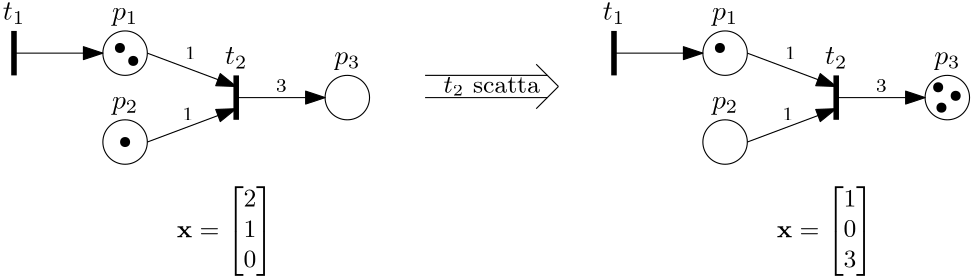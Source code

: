 <?xml version="1.0"?>
<!DOCTYPE ipe SYSTEM "ipe.dtd">
<ipe version="70218" creator="Ipe 7.2.28">
<info created="D:20241209173805" modified="D:20241209174406"/>
<preamble>\usepackage{amssymb}
\usepackage{amsmath}</preamble>
<ipestyle name="basic">
<symbol name="arrow/arc(spx)">
<path stroke="sym-stroke" fill="sym-stroke" pen="sym-pen">
0 0 m
-1 0.333 l
-1 -0.333 l
h
</path>
</symbol>
<symbol name="arrow/farc(spx)">
<path stroke="sym-stroke" fill="white" pen="sym-pen">
0 0 m
-1 0.333 l
-1 -0.333 l
h
</path>
</symbol>
<symbol name="arrow/ptarc(spx)">
<path stroke="sym-stroke" fill="sym-stroke" pen="sym-pen">
0 0 m
-1 0.333 l
-0.8 0 l
-1 -0.333 l
h
</path>
</symbol>
<symbol name="arrow/fptarc(spx)">
<path stroke="sym-stroke" fill="white" pen="sym-pen">
0 0 m
-1 0.333 l
-0.8 0 l
-1 -0.333 l
h
</path>
</symbol>
<symbol name="mark/circle(sx)" transformations="translations">
<path fill="sym-stroke">
0.6 0 0 0.6 0 0 e
0.4 0 0 0.4 0 0 e
</path>
</symbol>
<symbol name="mark/disk(sx)" transformations="translations">
<path fill="sym-stroke">
0.6 0 0 0.6 0 0 e
</path>
</symbol>
<symbol name="mark/fdisk(sfx)" transformations="translations">
<group>
<path fill="sym-fill">
0.5 0 0 0.5 0 0 e
</path>
<path fill="sym-stroke" fillrule="eofill">
0.6 0 0 0.6 0 0 e
0.4 0 0 0.4 0 0 e
</path>
</group>
</symbol>
<symbol name="mark/box(sx)" transformations="translations">
<path fill="sym-stroke" fillrule="eofill">
-0.6 -0.6 m
0.6 -0.6 l
0.6 0.6 l
-0.6 0.6 l
h
-0.4 -0.4 m
0.4 -0.4 l
0.4 0.4 l
-0.4 0.4 l
h
</path>
</symbol>
<symbol name="mark/square(sx)" transformations="translations">
<path fill="sym-stroke">
-0.6 -0.6 m
0.6 -0.6 l
0.6 0.6 l
-0.6 0.6 l
h
</path>
</symbol>
<symbol name="mark/fsquare(sfx)" transformations="translations">
<group>
<path fill="sym-fill">
-0.5 -0.5 m
0.5 -0.5 l
0.5 0.5 l
-0.5 0.5 l
h
</path>
<path fill="sym-stroke" fillrule="eofill">
-0.6 -0.6 m
0.6 -0.6 l
0.6 0.6 l
-0.6 0.6 l
h
-0.4 -0.4 m
0.4 -0.4 l
0.4 0.4 l
-0.4 0.4 l
h
</path>
</group>
</symbol>
<symbol name="mark/cross(sx)" transformations="translations">
<group>
<path fill="sym-stroke">
-0.43 -0.57 m
0.57 0.43 l
0.43 0.57 l
-0.57 -0.43 l
h
</path>
<path fill="sym-stroke">
-0.43 0.57 m
0.57 -0.43 l
0.43 -0.57 l
-0.57 0.43 l
h
</path>
</group>
</symbol>
<symbol name="arrow/fnormal(spx)">
<path stroke="sym-stroke" fill="white" pen="sym-pen">
0 0 m
-1 0.333 l
-1 -0.333 l
h
</path>
</symbol>
<symbol name="arrow/pointed(spx)">
<path stroke="sym-stroke" fill="sym-stroke" pen="sym-pen">
0 0 m
-1 0.333 l
-0.8 0 l
-1 -0.333 l
h
</path>
</symbol>
<symbol name="arrow/fpointed(spx)">
<path stroke="sym-stroke" fill="white" pen="sym-pen">
0 0 m
-1 0.333 l
-0.8 0 l
-1 -0.333 l
h
</path>
</symbol>
<symbol name="arrow/linear(spx)">
<path stroke="sym-stroke" pen="sym-pen">
-1 0.333 m
0 0 l
-1 -0.333 l
</path>
</symbol>
<symbol name="arrow/fdouble(spx)">
<path stroke="sym-stroke" fill="white" pen="sym-pen">
0 0 m
-1 0.333 l
-1 -0.333 l
h
-1 0 m
-2 0.333 l
-2 -0.333 l
h
</path>
</symbol>
<symbol name="arrow/double(spx)">
<path stroke="sym-stroke" fill="sym-stroke" pen="sym-pen">
0 0 m
-1 0.333 l
-1 -0.333 l
h
-1 0 m
-2 0.333 l
-2 -0.333 l
h
</path>
</symbol>
<symbol name="arrow/mid-normal(spx)">
<path stroke="sym-stroke" fill="sym-stroke" pen="sym-pen">
0.5 0 m
-0.5 0.333 l
-0.5 -0.333 l
h
</path>
</symbol>
<symbol name="arrow/mid-fnormal(spx)">
<path stroke="sym-stroke" fill="white" pen="sym-pen">
0.5 0 m
-0.5 0.333 l
-0.5 -0.333 l
h
</path>
</symbol>
<symbol name="arrow/mid-pointed(spx)">
<path stroke="sym-stroke" fill="sym-stroke" pen="sym-pen">
0.5 0 m
-0.5 0.333 l
-0.3 0 l
-0.5 -0.333 l
h
</path>
</symbol>
<symbol name="arrow/mid-fpointed(spx)">
<path stroke="sym-stroke" fill="white" pen="sym-pen">
0.5 0 m
-0.5 0.333 l
-0.3 0 l
-0.5 -0.333 l
h
</path>
</symbol>
<symbol name="arrow/mid-double(spx)">
<path stroke="sym-stroke" fill="sym-stroke" pen="sym-pen">
1 0 m
0 0.333 l
0 -0.333 l
h
0 0 m
-1 0.333 l
-1 -0.333 l
h
</path>
</symbol>
<symbol name="arrow/mid-fdouble(spx)">
<path stroke="sym-stroke" fill="white" pen="sym-pen">
1 0 m
0 0.333 l
0 -0.333 l
h
0 0 m
-1 0.333 l
-1 -0.333 l
h
</path>
</symbol>
<anglesize name="22.5 deg" value="22.5"/>
<anglesize name="30 deg" value="30"/>
<anglesize name="45 deg" value="45"/>
<anglesize name="60 deg" value="60"/>
<anglesize name="90 deg" value="90"/>
<arrowsize name="large" value="10"/>
<arrowsize name="small" value="5"/>
<arrowsize name="tiny" value="3"/>
<color name="blue" value="0 0 1"/>
<color name="brown" value="0.647 0.165 0.165"/>
<color name="darkblue" value="0 0 0.545"/>
<color name="darkcyan" value="0 0.545 0.545"/>
<color name="darkgray" value="0.663"/>
<color name="darkgreen" value="0 0.392 0"/>
<color name="darkmagenta" value="0.545 0 0.545"/>
<color name="darkorange" value="1 0.549 0"/>
<color name="darkred" value="0.545 0 0"/>
<color name="gold" value="1 0.843 0"/>
<color name="gray" value="0.745"/>
<color name="green" value="0 1 0"/>
<color name="lightblue" value="0.678 0.847 0.902"/>
<color name="lightcyan" value="0.878 1 1"/>
<color name="lightgray" value="0.827"/>
<color name="lightgreen" value="0.565 0.933 0.565"/>
<color name="lightyellow" value="1 1 0.878"/>
<color name="navy" value="0 0 0.502"/>
<color name="orange" value="1 0.647 0"/>
<color name="pink" value="1 0.753 0.796"/>
<color name="purple" value="0.627 0.125 0.941"/>
<color name="red" value="1 0 0"/>
<color name="seagreen" value="0.18 0.545 0.341"/>
<color name="turquoise" value="0.251 0.878 0.816"/>
<color name="violet" value="0.933 0.51 0.933"/>
<color name="yellow" value="1 1 0"/>
<dashstyle name="dash dot dotted" value="[4 2 1 2 1 2] 0"/>
<dashstyle name="dash dotted" value="[4 2 1 2] 0"/>
<dashstyle name="dashed" value="[4] 0"/>
<dashstyle name="dotted" value="[1 3] 0"/>
<gridsize name="10 pts (~3.5 mm)" value="10"/>
<gridsize name="14 pts (~5 mm)" value="14"/>
<gridsize name="16 pts (~6 mm)" value="16"/>
<gridsize name="20 pts (~7 mm)" value="20"/>
<gridsize name="28 pts (~10 mm)" value="28"/>
<gridsize name="32 pts (~12 mm)" value="32"/>
<gridsize name="4 pts" value="4"/>
<gridsize name="56 pts (~20 mm)" value="56"/>
<gridsize name="8 pts (~3 mm)" value="8"/>
<opacity name="10%" value="0.1"/>
<opacity name="30%" value="0.3"/>
<opacity name="50%" value="0.5"/>
<opacity name="75%" value="0.75"/>
<pen name="fat" value="1.2"/>
<pen name="heavier" value="0.8"/>
<pen name="ultrafat" value="2"/>
<symbolsize name="large" value="5"/>
<symbolsize name="small" value="2"/>
<symbolsize name="tiny" value="1.1"/>
<textsize name="Huge" value="\Huge"/>
<textsize name="LARGE" value="\LARGE"/>
<textsize name="Large" value="\Large"/>
<textsize name="footnote" value="\footnotesize"/>
<textsize name="huge" value="\huge"/>
<textsize name="large" value="\large"/>
<textsize name="script" value="\scriptsize"/>
<textsize name="small" value="\small"/>
<textsize name="tiny" value="\tiny"/>
<textstyle name="center" begin="\begin{center}" end="\end{center}"/>
<textstyle name="item" begin="\begin{itemize}\item{}" end="\end{itemize}"/>
<textstyle name="itemize" begin="\begin{itemize}" end="\end{itemize}"/>
<tiling name="falling" angle="-60" step="4" width="1"/>
<tiling name="rising" angle="30" step="4" width="1"/>
</ipestyle>
<page>
<layer name="alpha"/>
<view layers="alpha" active="alpha"/>
<path layer="alpha" stroke="black" pen="ultrafat">
176 784 m
176 768 l
</path>
<path stroke="black">
8 0 0 8 216 776 e
</path>
<text transformations="translations" pos="176 788" stroke="black" type="label" width="8.067" height="6.132" depth="1.49" halign="center" valign="baseline" style="math">t_1</text>
<text matrix="1 0 0 1 40 0" transformations="translations" pos="176 788" stroke="black" type="label" width="9.482" height="4.297" depth="1.93" halign="center" valign="baseline" style="math">p_1</text>
<path stroke="black" arrow="normal/normal">
176 776 m
208 776 l
</path>
<path matrix="1 0 0 1 0 -32" stroke="black">
8 0 0 8 216 776 e
</path>
<text matrix="1 0 0 1 40 -32" transformations="translations" pos="176 788" stroke="black" type="label" width="9.482" height="4.297" depth="1.93" halign="center" valign="baseline" style="math">p_2</text>
<path matrix="1 0 0 1 80 -16" stroke="black" pen="ultrafat">
176 784 m
176 768 l
</path>
<path matrix="1 0 0 1 80 -16" stroke="black">
8 0 0 8 216 776 e
</path>
<text matrix="1 0 0 1 120 -16" transformations="translations" pos="176 788" stroke="black" type="label" width="9.482" height="4.297" depth="1.93" halign="center" valign="baseline" style="math">p_3</text>
<path stroke="black" arrow="normal/normal">
256 760 m
288 760 l
</path>
<path stroke="black" arrow="normal/normal">
224 776 m
256 764 l
</path>
<path stroke="black" arrow="normal/normal">
224 744 m
256 756 l
</path>
<text matrix="1 0 0 1 80 -16" transformations="translations" pos="176 788" stroke="black" type="label" width="8.067" height="6.132" depth="1.49" halign="center" valign="baseline" style="math">t_2</text>
<use matrix="1 0 0 1 2.92843 -2.79532" name="mark/disk(sx)" pos="216 776" size="normal" stroke="black"/>
<use name="mark/disk(sx)" pos="216 744" size="normal" stroke="black"/>
<use matrix="1 0 0 1 -1.8636 1.86404" name="mark/disk(sx)" pos="216 776" size="normal" stroke="black"/>
<text matrix="1 0 0 1 -2.53579 -2.26956" transformations="translations" pos="240 776" stroke="black" type="label" width="3.971" height="4.494" depth="0" valign="baseline" size="script">1</text>
<text matrix="1 0 0 1 -3.46736 -24.2326" transformations="translations" pos="240 776" stroke="black" type="label" width="3.971" height="4.494" depth="0" valign="baseline" size="script">1</text>
<text matrix="1 0 0 1 30.2096 -13.9831" transformations="translations" pos="240 776" stroke="black" type="label" width="3.971" height="4.494" depth="0" valign="baseline" size="script">3</text>
<path matrix="1 0 0 1 216 0" stroke="black" pen="ultrafat">
176 784 m
176 768 l
</path>
<path matrix="1 0 0 1 216 0" stroke="black">
8 0 0 8 216 776 e
</path>
<text matrix="1 0 0 1 216 0" transformations="translations" pos="176 788" stroke="black" type="label" width="8.067" height="6.132" depth="1.49" halign="center" valign="baseline" style="math">t_1</text>
<text matrix="1 0 0 1 256 0" transformations="translations" pos="176 788" stroke="black" type="label" width="9.482" height="4.297" depth="1.93" halign="center" valign="baseline" style="math">p_1</text>
<path matrix="1 0 0 1 216 0" stroke="black" arrow="normal/normal">
176 776 m
208 776 l
</path>
<path matrix="1 0 0 1 216 -32" stroke="black">
8 0 0 8 216 776 e
</path>
<text matrix="1 0 0 1 256 -32" transformations="translations" pos="176 788" stroke="black" type="label" width="9.482" height="4.297" depth="1.93" halign="center" valign="baseline" style="math">p_2</text>
<path matrix="1 0 0 1 296 -16" stroke="black" pen="ultrafat">
176 784 m
176 768 l
</path>
<path matrix="1 0 0 1 296 -16" stroke="black">
8 0 0 8 216 776 e
</path>
<text matrix="1 0 0 1 336 -16" transformations="translations" pos="176 788" stroke="black" type="label" width="9.482" height="4.297" depth="1.93" halign="center" valign="baseline" style="math">p_3</text>
<path matrix="1 0 0 1 216 0" stroke="black" arrow="normal/normal">
256 760 m
288 760 l
</path>
<path matrix="1 0 0 1 216 0" stroke="black" arrow="normal/normal">
224 776 m
256 764 l
</path>
<path matrix="1 0 0 1 216 0" stroke="black" arrow="normal/normal">
224 744 m
256 756 l
</path>
<text matrix="1 0 0 1 296 -16" transformations="translations" pos="176 788" stroke="black" type="label" width="8.067" height="6.132" depth="1.49" halign="center" valign="baseline" style="math">t_2</text>
<use matrix="1 0 0 1 214.136 1.86404" name="mark/disk(sx)" pos="216 776" size="normal" stroke="black"/>
<text matrix="1 0 0 1 213.464 -2.26956" transformations="translations" pos="240 776" stroke="black" type="label" width="3.971" height="4.494" depth="0" valign="baseline" size="script">1</text>
<text matrix="1 0 0 1 212.533 -24.2326" transformations="translations" pos="240 776" stroke="black" type="label" width="3.971" height="4.494" depth="0" valign="baseline" size="script">1</text>
<text matrix="1 0 0 1 246.21 -13.9831" transformations="translations" pos="240 776" stroke="black" type="label" width="3.971" height="4.494" depth="0" valign="baseline" size="script">3</text>
<use matrix="1 0 0 1 292.704 -12.2876" name="mark/disk(sx)" pos="216 776" size="normal" stroke="black"/>
<use matrix="1 0 0 1 293.887 -19.6221" name="mark/disk(sx)" pos="216 776" size="normal" stroke="black"/>
<use matrix="1 0 0 1 299.013 -15.3633" name="mark/disk(sx)" pos="216 776" size="normal" stroke="black"/>
<text matrix="1 0 0 1 8 4" transformations="translations" pos="340 760" stroke="black" type="label" width="34.664" height="5.521" depth="0.99" halign="center" valign="center" size="small">$t_2$ scatta</text>
<path stroke="black">
324 768 m
368 768 l
</path>
<path stroke="black">
368 760 m
324 760 l
</path>
<path stroke="black">
372 764 m
364 772 l
</path>
<path stroke="black">
372 764 m
364 756 l
</path>
<text matrix="1 0 0 1 -88 -48" transformations="translations" pos="340 760" stroke="black" type="label" width="34.782" height="18.667" depth="14.21" halign="center" valign="center" size="small" style="math">\mathbf x = \begin{bmatrix}
2\\ 1 \\ 0
\end{bmatrix}</text>
<text matrix="1 0 0 1 128 -48" transformations="translations" pos="340 760" stroke="black" type="label" width="34.782" height="18.667" depth="14.21" halign="center" valign="center" size="small" style="math">\mathbf x = \begin{bmatrix}
1\\ 0 \\ 3
\end{bmatrix}</text>
</page>
</ipe>
